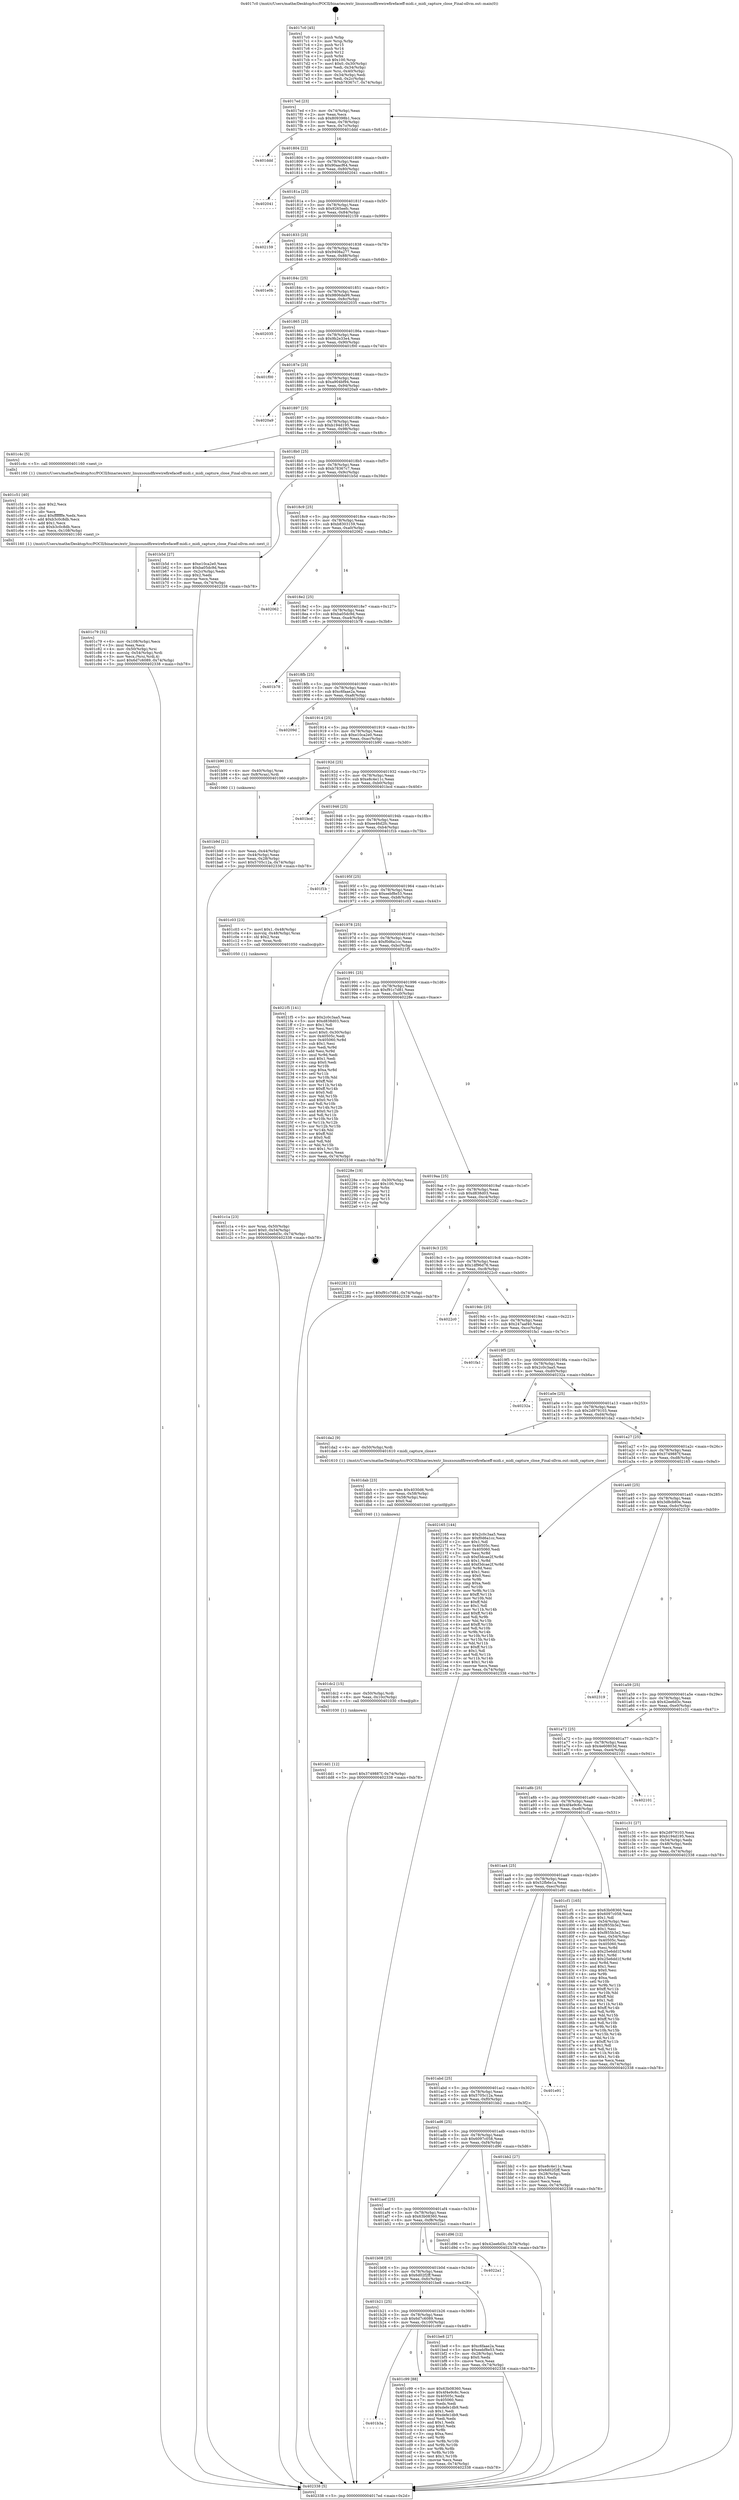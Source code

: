 digraph "0x4017c0" {
  label = "0x4017c0 (/mnt/c/Users/mathe/Desktop/tcc/POCII/binaries/extr_linuxsoundfirewirefirefaceff-midi.c_midi_capture_close_Final-ollvm.out::main(0))"
  labelloc = "t"
  node[shape=record]

  Entry [label="",width=0.3,height=0.3,shape=circle,fillcolor=black,style=filled]
  "0x4017ed" [label="{
     0x4017ed [23]\l
     | [instrs]\l
     &nbsp;&nbsp;0x4017ed \<+3\>: mov -0x74(%rbp),%eax\l
     &nbsp;&nbsp;0x4017f0 \<+2\>: mov %eax,%ecx\l
     &nbsp;&nbsp;0x4017f2 \<+6\>: sub $0x809398b1,%ecx\l
     &nbsp;&nbsp;0x4017f8 \<+3\>: mov %eax,-0x78(%rbp)\l
     &nbsp;&nbsp;0x4017fb \<+3\>: mov %ecx,-0x7c(%rbp)\l
     &nbsp;&nbsp;0x4017fe \<+6\>: je 0000000000401ddd \<main+0x61d\>\l
  }"]
  "0x401ddd" [label="{
     0x401ddd\l
  }", style=dashed]
  "0x401804" [label="{
     0x401804 [22]\l
     | [instrs]\l
     &nbsp;&nbsp;0x401804 \<+5\>: jmp 0000000000401809 \<main+0x49\>\l
     &nbsp;&nbsp;0x401809 \<+3\>: mov -0x78(%rbp),%eax\l
     &nbsp;&nbsp;0x40180c \<+5\>: sub $0x90aacf64,%eax\l
     &nbsp;&nbsp;0x401811 \<+3\>: mov %eax,-0x80(%rbp)\l
     &nbsp;&nbsp;0x401814 \<+6\>: je 0000000000402041 \<main+0x881\>\l
  }"]
  Exit [label="",width=0.3,height=0.3,shape=circle,fillcolor=black,style=filled,peripheries=2]
  "0x402041" [label="{
     0x402041\l
  }", style=dashed]
  "0x40181a" [label="{
     0x40181a [25]\l
     | [instrs]\l
     &nbsp;&nbsp;0x40181a \<+5\>: jmp 000000000040181f \<main+0x5f\>\l
     &nbsp;&nbsp;0x40181f \<+3\>: mov -0x78(%rbp),%eax\l
     &nbsp;&nbsp;0x401822 \<+5\>: sub $0x9265eefc,%eax\l
     &nbsp;&nbsp;0x401827 \<+6\>: mov %eax,-0x84(%rbp)\l
     &nbsp;&nbsp;0x40182d \<+6\>: je 0000000000402159 \<main+0x999\>\l
  }"]
  "0x401dd1" [label="{
     0x401dd1 [12]\l
     | [instrs]\l
     &nbsp;&nbsp;0x401dd1 \<+7\>: movl $0x3749887f,-0x74(%rbp)\l
     &nbsp;&nbsp;0x401dd8 \<+5\>: jmp 0000000000402338 \<main+0xb78\>\l
  }"]
  "0x402159" [label="{
     0x402159\l
  }", style=dashed]
  "0x401833" [label="{
     0x401833 [25]\l
     | [instrs]\l
     &nbsp;&nbsp;0x401833 \<+5\>: jmp 0000000000401838 \<main+0x78\>\l
     &nbsp;&nbsp;0x401838 \<+3\>: mov -0x78(%rbp),%eax\l
     &nbsp;&nbsp;0x40183b \<+5\>: sub $0x9408a277,%eax\l
     &nbsp;&nbsp;0x401840 \<+6\>: mov %eax,-0x88(%rbp)\l
     &nbsp;&nbsp;0x401846 \<+6\>: je 0000000000401e0b \<main+0x64b\>\l
  }"]
  "0x401dc2" [label="{
     0x401dc2 [15]\l
     | [instrs]\l
     &nbsp;&nbsp;0x401dc2 \<+4\>: mov -0x50(%rbp),%rdi\l
     &nbsp;&nbsp;0x401dc6 \<+6\>: mov %eax,-0x10c(%rbp)\l
     &nbsp;&nbsp;0x401dcc \<+5\>: call 0000000000401030 \<free@plt\>\l
     | [calls]\l
     &nbsp;&nbsp;0x401030 \{1\} (unknown)\l
  }"]
  "0x401e0b" [label="{
     0x401e0b\l
  }", style=dashed]
  "0x40184c" [label="{
     0x40184c [25]\l
     | [instrs]\l
     &nbsp;&nbsp;0x40184c \<+5\>: jmp 0000000000401851 \<main+0x91\>\l
     &nbsp;&nbsp;0x401851 \<+3\>: mov -0x78(%rbp),%eax\l
     &nbsp;&nbsp;0x401854 \<+5\>: sub $0x9806da99,%eax\l
     &nbsp;&nbsp;0x401859 \<+6\>: mov %eax,-0x8c(%rbp)\l
     &nbsp;&nbsp;0x40185f \<+6\>: je 0000000000402035 \<main+0x875\>\l
  }"]
  "0x401dab" [label="{
     0x401dab [23]\l
     | [instrs]\l
     &nbsp;&nbsp;0x401dab \<+10\>: movabs $0x4030d6,%rdi\l
     &nbsp;&nbsp;0x401db5 \<+3\>: mov %eax,-0x58(%rbp)\l
     &nbsp;&nbsp;0x401db8 \<+3\>: mov -0x58(%rbp),%esi\l
     &nbsp;&nbsp;0x401dbb \<+2\>: mov $0x0,%al\l
     &nbsp;&nbsp;0x401dbd \<+5\>: call 0000000000401040 \<printf@plt\>\l
     | [calls]\l
     &nbsp;&nbsp;0x401040 \{1\} (unknown)\l
  }"]
  "0x402035" [label="{
     0x402035\l
  }", style=dashed]
  "0x401865" [label="{
     0x401865 [25]\l
     | [instrs]\l
     &nbsp;&nbsp;0x401865 \<+5\>: jmp 000000000040186a \<main+0xaa\>\l
     &nbsp;&nbsp;0x40186a \<+3\>: mov -0x78(%rbp),%eax\l
     &nbsp;&nbsp;0x40186d \<+5\>: sub $0x9b2e33e4,%eax\l
     &nbsp;&nbsp;0x401872 \<+6\>: mov %eax,-0x90(%rbp)\l
     &nbsp;&nbsp;0x401878 \<+6\>: je 0000000000401f00 \<main+0x740\>\l
  }"]
  "0x401b3a" [label="{
     0x401b3a\l
  }", style=dashed]
  "0x401f00" [label="{
     0x401f00\l
  }", style=dashed]
  "0x40187e" [label="{
     0x40187e [25]\l
     | [instrs]\l
     &nbsp;&nbsp;0x40187e \<+5\>: jmp 0000000000401883 \<main+0xc3\>\l
     &nbsp;&nbsp;0x401883 \<+3\>: mov -0x78(%rbp),%eax\l
     &nbsp;&nbsp;0x401886 \<+5\>: sub $0xa904bf94,%eax\l
     &nbsp;&nbsp;0x40188b \<+6\>: mov %eax,-0x94(%rbp)\l
     &nbsp;&nbsp;0x401891 \<+6\>: je 00000000004020a9 \<main+0x8e9\>\l
  }"]
  "0x401c99" [label="{
     0x401c99 [88]\l
     | [instrs]\l
     &nbsp;&nbsp;0x401c99 \<+5\>: mov $0x63b08360,%eax\l
     &nbsp;&nbsp;0x401c9e \<+5\>: mov $0x4f4e9c6c,%ecx\l
     &nbsp;&nbsp;0x401ca3 \<+7\>: mov 0x40505c,%edx\l
     &nbsp;&nbsp;0x401caa \<+7\>: mov 0x405060,%esi\l
     &nbsp;&nbsp;0x401cb1 \<+2\>: mov %edx,%edi\l
     &nbsp;&nbsp;0x401cb3 \<+6\>: sub $0xdefe1db9,%edi\l
     &nbsp;&nbsp;0x401cb9 \<+3\>: sub $0x1,%edi\l
     &nbsp;&nbsp;0x401cbc \<+6\>: add $0xdefe1db9,%edi\l
     &nbsp;&nbsp;0x401cc2 \<+3\>: imul %edi,%edx\l
     &nbsp;&nbsp;0x401cc5 \<+3\>: and $0x1,%edx\l
     &nbsp;&nbsp;0x401cc8 \<+3\>: cmp $0x0,%edx\l
     &nbsp;&nbsp;0x401ccb \<+4\>: sete %r8b\l
     &nbsp;&nbsp;0x401ccf \<+3\>: cmp $0xa,%esi\l
     &nbsp;&nbsp;0x401cd2 \<+4\>: setl %r9b\l
     &nbsp;&nbsp;0x401cd6 \<+3\>: mov %r8b,%r10b\l
     &nbsp;&nbsp;0x401cd9 \<+3\>: and %r9b,%r10b\l
     &nbsp;&nbsp;0x401cdc \<+3\>: xor %r9b,%r8b\l
     &nbsp;&nbsp;0x401cdf \<+3\>: or %r8b,%r10b\l
     &nbsp;&nbsp;0x401ce2 \<+4\>: test $0x1,%r10b\l
     &nbsp;&nbsp;0x401ce6 \<+3\>: cmovne %ecx,%eax\l
     &nbsp;&nbsp;0x401ce9 \<+3\>: mov %eax,-0x74(%rbp)\l
     &nbsp;&nbsp;0x401cec \<+5\>: jmp 0000000000402338 \<main+0xb78\>\l
  }"]
  "0x4020a9" [label="{
     0x4020a9\l
  }", style=dashed]
  "0x401897" [label="{
     0x401897 [25]\l
     | [instrs]\l
     &nbsp;&nbsp;0x401897 \<+5\>: jmp 000000000040189c \<main+0xdc\>\l
     &nbsp;&nbsp;0x40189c \<+3\>: mov -0x78(%rbp),%eax\l
     &nbsp;&nbsp;0x40189f \<+5\>: sub $0xb194d195,%eax\l
     &nbsp;&nbsp;0x4018a4 \<+6\>: mov %eax,-0x98(%rbp)\l
     &nbsp;&nbsp;0x4018aa \<+6\>: je 0000000000401c4c \<main+0x48c\>\l
  }"]
  "0x401c79" [label="{
     0x401c79 [32]\l
     | [instrs]\l
     &nbsp;&nbsp;0x401c79 \<+6\>: mov -0x108(%rbp),%ecx\l
     &nbsp;&nbsp;0x401c7f \<+3\>: imul %eax,%ecx\l
     &nbsp;&nbsp;0x401c82 \<+4\>: mov -0x50(%rbp),%rsi\l
     &nbsp;&nbsp;0x401c86 \<+4\>: movslq -0x54(%rbp),%rdi\l
     &nbsp;&nbsp;0x401c8a \<+3\>: mov %ecx,(%rsi,%rdi,4)\l
     &nbsp;&nbsp;0x401c8d \<+7\>: movl $0x6d7c6089,-0x74(%rbp)\l
     &nbsp;&nbsp;0x401c94 \<+5\>: jmp 0000000000402338 \<main+0xb78\>\l
  }"]
  "0x401c4c" [label="{
     0x401c4c [5]\l
     | [instrs]\l
     &nbsp;&nbsp;0x401c4c \<+5\>: call 0000000000401160 \<next_i\>\l
     | [calls]\l
     &nbsp;&nbsp;0x401160 \{1\} (/mnt/c/Users/mathe/Desktop/tcc/POCII/binaries/extr_linuxsoundfirewirefirefaceff-midi.c_midi_capture_close_Final-ollvm.out::next_i)\l
  }"]
  "0x4018b0" [label="{
     0x4018b0 [25]\l
     | [instrs]\l
     &nbsp;&nbsp;0x4018b0 \<+5\>: jmp 00000000004018b5 \<main+0xf5\>\l
     &nbsp;&nbsp;0x4018b5 \<+3\>: mov -0x78(%rbp),%eax\l
     &nbsp;&nbsp;0x4018b8 \<+5\>: sub $0xb78367c7,%eax\l
     &nbsp;&nbsp;0x4018bd \<+6\>: mov %eax,-0x9c(%rbp)\l
     &nbsp;&nbsp;0x4018c3 \<+6\>: je 0000000000401b5d \<main+0x39d\>\l
  }"]
  "0x401c51" [label="{
     0x401c51 [40]\l
     | [instrs]\l
     &nbsp;&nbsp;0x401c51 \<+5\>: mov $0x2,%ecx\l
     &nbsp;&nbsp;0x401c56 \<+1\>: cltd\l
     &nbsp;&nbsp;0x401c57 \<+2\>: idiv %ecx\l
     &nbsp;&nbsp;0x401c59 \<+6\>: imul $0xfffffffe,%edx,%ecx\l
     &nbsp;&nbsp;0x401c5f \<+6\>: add $0xb3c0c8db,%ecx\l
     &nbsp;&nbsp;0x401c65 \<+3\>: add $0x1,%ecx\l
     &nbsp;&nbsp;0x401c68 \<+6\>: sub $0xb3c0c8db,%ecx\l
     &nbsp;&nbsp;0x401c6e \<+6\>: mov %ecx,-0x108(%rbp)\l
     &nbsp;&nbsp;0x401c74 \<+5\>: call 0000000000401160 \<next_i\>\l
     | [calls]\l
     &nbsp;&nbsp;0x401160 \{1\} (/mnt/c/Users/mathe/Desktop/tcc/POCII/binaries/extr_linuxsoundfirewirefirefaceff-midi.c_midi_capture_close_Final-ollvm.out::next_i)\l
  }"]
  "0x401b5d" [label="{
     0x401b5d [27]\l
     | [instrs]\l
     &nbsp;&nbsp;0x401b5d \<+5\>: mov $0xe10ca2e0,%eax\l
     &nbsp;&nbsp;0x401b62 \<+5\>: mov $0xba05dc9d,%ecx\l
     &nbsp;&nbsp;0x401b67 \<+3\>: mov -0x2c(%rbp),%edx\l
     &nbsp;&nbsp;0x401b6a \<+3\>: cmp $0x2,%edx\l
     &nbsp;&nbsp;0x401b6d \<+3\>: cmovne %ecx,%eax\l
     &nbsp;&nbsp;0x401b70 \<+3\>: mov %eax,-0x74(%rbp)\l
     &nbsp;&nbsp;0x401b73 \<+5\>: jmp 0000000000402338 \<main+0xb78\>\l
  }"]
  "0x4018c9" [label="{
     0x4018c9 [25]\l
     | [instrs]\l
     &nbsp;&nbsp;0x4018c9 \<+5\>: jmp 00000000004018ce \<main+0x10e\>\l
     &nbsp;&nbsp;0x4018ce \<+3\>: mov -0x78(%rbp),%eax\l
     &nbsp;&nbsp;0x4018d1 \<+5\>: sub $0xb8303159,%eax\l
     &nbsp;&nbsp;0x4018d6 \<+6\>: mov %eax,-0xa0(%rbp)\l
     &nbsp;&nbsp;0x4018dc \<+6\>: je 0000000000402062 \<main+0x8a2\>\l
  }"]
  "0x402338" [label="{
     0x402338 [5]\l
     | [instrs]\l
     &nbsp;&nbsp;0x402338 \<+5\>: jmp 00000000004017ed \<main+0x2d\>\l
  }"]
  "0x4017c0" [label="{
     0x4017c0 [45]\l
     | [instrs]\l
     &nbsp;&nbsp;0x4017c0 \<+1\>: push %rbp\l
     &nbsp;&nbsp;0x4017c1 \<+3\>: mov %rsp,%rbp\l
     &nbsp;&nbsp;0x4017c4 \<+2\>: push %r15\l
     &nbsp;&nbsp;0x4017c6 \<+2\>: push %r14\l
     &nbsp;&nbsp;0x4017c8 \<+2\>: push %r12\l
     &nbsp;&nbsp;0x4017ca \<+1\>: push %rbx\l
     &nbsp;&nbsp;0x4017cb \<+7\>: sub $0x100,%rsp\l
     &nbsp;&nbsp;0x4017d2 \<+7\>: movl $0x0,-0x30(%rbp)\l
     &nbsp;&nbsp;0x4017d9 \<+3\>: mov %edi,-0x34(%rbp)\l
     &nbsp;&nbsp;0x4017dc \<+4\>: mov %rsi,-0x40(%rbp)\l
     &nbsp;&nbsp;0x4017e0 \<+3\>: mov -0x34(%rbp),%edi\l
     &nbsp;&nbsp;0x4017e3 \<+3\>: mov %edi,-0x2c(%rbp)\l
     &nbsp;&nbsp;0x4017e6 \<+7\>: movl $0xb78367c7,-0x74(%rbp)\l
  }"]
  "0x401c1a" [label="{
     0x401c1a [23]\l
     | [instrs]\l
     &nbsp;&nbsp;0x401c1a \<+4\>: mov %rax,-0x50(%rbp)\l
     &nbsp;&nbsp;0x401c1e \<+7\>: movl $0x0,-0x54(%rbp)\l
     &nbsp;&nbsp;0x401c25 \<+7\>: movl $0x42ee6d3c,-0x74(%rbp)\l
     &nbsp;&nbsp;0x401c2c \<+5\>: jmp 0000000000402338 \<main+0xb78\>\l
  }"]
  "0x402062" [label="{
     0x402062\l
  }", style=dashed]
  "0x4018e2" [label="{
     0x4018e2 [25]\l
     | [instrs]\l
     &nbsp;&nbsp;0x4018e2 \<+5\>: jmp 00000000004018e7 \<main+0x127\>\l
     &nbsp;&nbsp;0x4018e7 \<+3\>: mov -0x78(%rbp),%eax\l
     &nbsp;&nbsp;0x4018ea \<+5\>: sub $0xba05dc9d,%eax\l
     &nbsp;&nbsp;0x4018ef \<+6\>: mov %eax,-0xa4(%rbp)\l
     &nbsp;&nbsp;0x4018f5 \<+6\>: je 0000000000401b78 \<main+0x3b8\>\l
  }"]
  "0x401b21" [label="{
     0x401b21 [25]\l
     | [instrs]\l
     &nbsp;&nbsp;0x401b21 \<+5\>: jmp 0000000000401b26 \<main+0x366\>\l
     &nbsp;&nbsp;0x401b26 \<+3\>: mov -0x78(%rbp),%eax\l
     &nbsp;&nbsp;0x401b29 \<+5\>: sub $0x6d7c6089,%eax\l
     &nbsp;&nbsp;0x401b2e \<+6\>: mov %eax,-0x100(%rbp)\l
     &nbsp;&nbsp;0x401b34 \<+6\>: je 0000000000401c99 \<main+0x4d9\>\l
  }"]
  "0x401b78" [label="{
     0x401b78\l
  }", style=dashed]
  "0x4018fb" [label="{
     0x4018fb [25]\l
     | [instrs]\l
     &nbsp;&nbsp;0x4018fb \<+5\>: jmp 0000000000401900 \<main+0x140\>\l
     &nbsp;&nbsp;0x401900 \<+3\>: mov -0x78(%rbp),%eax\l
     &nbsp;&nbsp;0x401903 \<+5\>: sub $0xc6faae2a,%eax\l
     &nbsp;&nbsp;0x401908 \<+6\>: mov %eax,-0xa8(%rbp)\l
     &nbsp;&nbsp;0x40190e \<+6\>: je 000000000040209d \<main+0x8dd\>\l
  }"]
  "0x401be8" [label="{
     0x401be8 [27]\l
     | [instrs]\l
     &nbsp;&nbsp;0x401be8 \<+5\>: mov $0xc6faae2a,%eax\l
     &nbsp;&nbsp;0x401bed \<+5\>: mov $0xeebf8e53,%ecx\l
     &nbsp;&nbsp;0x401bf2 \<+3\>: mov -0x28(%rbp),%edx\l
     &nbsp;&nbsp;0x401bf5 \<+3\>: cmp $0x0,%edx\l
     &nbsp;&nbsp;0x401bf8 \<+3\>: cmove %ecx,%eax\l
     &nbsp;&nbsp;0x401bfb \<+3\>: mov %eax,-0x74(%rbp)\l
     &nbsp;&nbsp;0x401bfe \<+5\>: jmp 0000000000402338 \<main+0xb78\>\l
  }"]
  "0x40209d" [label="{
     0x40209d\l
  }", style=dashed]
  "0x401914" [label="{
     0x401914 [25]\l
     | [instrs]\l
     &nbsp;&nbsp;0x401914 \<+5\>: jmp 0000000000401919 \<main+0x159\>\l
     &nbsp;&nbsp;0x401919 \<+3\>: mov -0x78(%rbp),%eax\l
     &nbsp;&nbsp;0x40191c \<+5\>: sub $0xe10ca2e0,%eax\l
     &nbsp;&nbsp;0x401921 \<+6\>: mov %eax,-0xac(%rbp)\l
     &nbsp;&nbsp;0x401927 \<+6\>: je 0000000000401b90 \<main+0x3d0\>\l
  }"]
  "0x401b08" [label="{
     0x401b08 [25]\l
     | [instrs]\l
     &nbsp;&nbsp;0x401b08 \<+5\>: jmp 0000000000401b0d \<main+0x34d\>\l
     &nbsp;&nbsp;0x401b0d \<+3\>: mov -0x78(%rbp),%eax\l
     &nbsp;&nbsp;0x401b10 \<+5\>: sub $0x6d02f2ff,%eax\l
     &nbsp;&nbsp;0x401b15 \<+6\>: mov %eax,-0xfc(%rbp)\l
     &nbsp;&nbsp;0x401b1b \<+6\>: je 0000000000401be8 \<main+0x428\>\l
  }"]
  "0x401b90" [label="{
     0x401b90 [13]\l
     | [instrs]\l
     &nbsp;&nbsp;0x401b90 \<+4\>: mov -0x40(%rbp),%rax\l
     &nbsp;&nbsp;0x401b94 \<+4\>: mov 0x8(%rax),%rdi\l
     &nbsp;&nbsp;0x401b98 \<+5\>: call 0000000000401060 \<atoi@plt\>\l
     | [calls]\l
     &nbsp;&nbsp;0x401060 \{1\} (unknown)\l
  }"]
  "0x40192d" [label="{
     0x40192d [25]\l
     | [instrs]\l
     &nbsp;&nbsp;0x40192d \<+5\>: jmp 0000000000401932 \<main+0x172\>\l
     &nbsp;&nbsp;0x401932 \<+3\>: mov -0x78(%rbp),%eax\l
     &nbsp;&nbsp;0x401935 \<+5\>: sub $0xe8c4e11c,%eax\l
     &nbsp;&nbsp;0x40193a \<+6\>: mov %eax,-0xb0(%rbp)\l
     &nbsp;&nbsp;0x401940 \<+6\>: je 0000000000401bcd \<main+0x40d\>\l
  }"]
  "0x401b9d" [label="{
     0x401b9d [21]\l
     | [instrs]\l
     &nbsp;&nbsp;0x401b9d \<+3\>: mov %eax,-0x44(%rbp)\l
     &nbsp;&nbsp;0x401ba0 \<+3\>: mov -0x44(%rbp),%eax\l
     &nbsp;&nbsp;0x401ba3 \<+3\>: mov %eax,-0x28(%rbp)\l
     &nbsp;&nbsp;0x401ba6 \<+7\>: movl $0x5705c12a,-0x74(%rbp)\l
     &nbsp;&nbsp;0x401bad \<+5\>: jmp 0000000000402338 \<main+0xb78\>\l
  }"]
  "0x4022a1" [label="{
     0x4022a1\l
  }", style=dashed]
  "0x401bcd" [label="{
     0x401bcd\l
  }", style=dashed]
  "0x401946" [label="{
     0x401946 [25]\l
     | [instrs]\l
     &nbsp;&nbsp;0x401946 \<+5\>: jmp 000000000040194b \<main+0x18b\>\l
     &nbsp;&nbsp;0x40194b \<+3\>: mov -0x78(%rbp),%eax\l
     &nbsp;&nbsp;0x40194e \<+5\>: sub $0xee46d2fc,%eax\l
     &nbsp;&nbsp;0x401953 \<+6\>: mov %eax,-0xb4(%rbp)\l
     &nbsp;&nbsp;0x401959 \<+6\>: je 0000000000401f1b \<main+0x75b\>\l
  }"]
  "0x401aef" [label="{
     0x401aef [25]\l
     | [instrs]\l
     &nbsp;&nbsp;0x401aef \<+5\>: jmp 0000000000401af4 \<main+0x334\>\l
     &nbsp;&nbsp;0x401af4 \<+3\>: mov -0x78(%rbp),%eax\l
     &nbsp;&nbsp;0x401af7 \<+5\>: sub $0x63b08360,%eax\l
     &nbsp;&nbsp;0x401afc \<+6\>: mov %eax,-0xf8(%rbp)\l
     &nbsp;&nbsp;0x401b02 \<+6\>: je 00000000004022a1 \<main+0xae1\>\l
  }"]
  "0x401f1b" [label="{
     0x401f1b\l
  }", style=dashed]
  "0x40195f" [label="{
     0x40195f [25]\l
     | [instrs]\l
     &nbsp;&nbsp;0x40195f \<+5\>: jmp 0000000000401964 \<main+0x1a4\>\l
     &nbsp;&nbsp;0x401964 \<+3\>: mov -0x78(%rbp),%eax\l
     &nbsp;&nbsp;0x401967 \<+5\>: sub $0xeebf8e53,%eax\l
     &nbsp;&nbsp;0x40196c \<+6\>: mov %eax,-0xb8(%rbp)\l
     &nbsp;&nbsp;0x401972 \<+6\>: je 0000000000401c03 \<main+0x443\>\l
  }"]
  "0x401d96" [label="{
     0x401d96 [12]\l
     | [instrs]\l
     &nbsp;&nbsp;0x401d96 \<+7\>: movl $0x42ee6d3c,-0x74(%rbp)\l
     &nbsp;&nbsp;0x401d9d \<+5\>: jmp 0000000000402338 \<main+0xb78\>\l
  }"]
  "0x401c03" [label="{
     0x401c03 [23]\l
     | [instrs]\l
     &nbsp;&nbsp;0x401c03 \<+7\>: movl $0x1,-0x48(%rbp)\l
     &nbsp;&nbsp;0x401c0a \<+4\>: movslq -0x48(%rbp),%rax\l
     &nbsp;&nbsp;0x401c0e \<+4\>: shl $0x2,%rax\l
     &nbsp;&nbsp;0x401c12 \<+3\>: mov %rax,%rdi\l
     &nbsp;&nbsp;0x401c15 \<+5\>: call 0000000000401050 \<malloc@plt\>\l
     | [calls]\l
     &nbsp;&nbsp;0x401050 \{1\} (unknown)\l
  }"]
  "0x401978" [label="{
     0x401978 [25]\l
     | [instrs]\l
     &nbsp;&nbsp;0x401978 \<+5\>: jmp 000000000040197d \<main+0x1bd\>\l
     &nbsp;&nbsp;0x40197d \<+3\>: mov -0x78(%rbp),%eax\l
     &nbsp;&nbsp;0x401980 \<+5\>: sub $0xf0d6a1cc,%eax\l
     &nbsp;&nbsp;0x401985 \<+6\>: mov %eax,-0xbc(%rbp)\l
     &nbsp;&nbsp;0x40198b \<+6\>: je 00000000004021f5 \<main+0xa35\>\l
  }"]
  "0x401ad6" [label="{
     0x401ad6 [25]\l
     | [instrs]\l
     &nbsp;&nbsp;0x401ad6 \<+5\>: jmp 0000000000401adb \<main+0x31b\>\l
     &nbsp;&nbsp;0x401adb \<+3\>: mov -0x78(%rbp),%eax\l
     &nbsp;&nbsp;0x401ade \<+5\>: sub $0x6097c058,%eax\l
     &nbsp;&nbsp;0x401ae3 \<+6\>: mov %eax,-0xf4(%rbp)\l
     &nbsp;&nbsp;0x401ae9 \<+6\>: je 0000000000401d96 \<main+0x5d6\>\l
  }"]
  "0x4021f5" [label="{
     0x4021f5 [141]\l
     | [instrs]\l
     &nbsp;&nbsp;0x4021f5 \<+5\>: mov $0x2c0c3aa5,%eax\l
     &nbsp;&nbsp;0x4021fa \<+5\>: mov $0xd838d03,%ecx\l
     &nbsp;&nbsp;0x4021ff \<+2\>: mov $0x1,%dl\l
     &nbsp;&nbsp;0x402201 \<+2\>: xor %esi,%esi\l
     &nbsp;&nbsp;0x402203 \<+7\>: movl $0x0,-0x30(%rbp)\l
     &nbsp;&nbsp;0x40220a \<+7\>: mov 0x40505c,%edi\l
     &nbsp;&nbsp;0x402211 \<+8\>: mov 0x405060,%r8d\l
     &nbsp;&nbsp;0x402219 \<+3\>: sub $0x1,%esi\l
     &nbsp;&nbsp;0x40221c \<+3\>: mov %edi,%r9d\l
     &nbsp;&nbsp;0x40221f \<+3\>: add %esi,%r9d\l
     &nbsp;&nbsp;0x402222 \<+4\>: imul %r9d,%edi\l
     &nbsp;&nbsp;0x402226 \<+3\>: and $0x1,%edi\l
     &nbsp;&nbsp;0x402229 \<+3\>: cmp $0x0,%edi\l
     &nbsp;&nbsp;0x40222c \<+4\>: sete %r10b\l
     &nbsp;&nbsp;0x402230 \<+4\>: cmp $0xa,%r8d\l
     &nbsp;&nbsp;0x402234 \<+4\>: setl %r11b\l
     &nbsp;&nbsp;0x402238 \<+3\>: mov %r10b,%bl\l
     &nbsp;&nbsp;0x40223b \<+3\>: xor $0xff,%bl\l
     &nbsp;&nbsp;0x40223e \<+3\>: mov %r11b,%r14b\l
     &nbsp;&nbsp;0x402241 \<+4\>: xor $0xff,%r14b\l
     &nbsp;&nbsp;0x402245 \<+3\>: xor $0x0,%dl\l
     &nbsp;&nbsp;0x402248 \<+3\>: mov %bl,%r15b\l
     &nbsp;&nbsp;0x40224b \<+4\>: and $0x0,%r15b\l
     &nbsp;&nbsp;0x40224f \<+3\>: and %dl,%r10b\l
     &nbsp;&nbsp;0x402252 \<+3\>: mov %r14b,%r12b\l
     &nbsp;&nbsp;0x402255 \<+4\>: and $0x0,%r12b\l
     &nbsp;&nbsp;0x402259 \<+3\>: and %dl,%r11b\l
     &nbsp;&nbsp;0x40225c \<+3\>: or %r10b,%r15b\l
     &nbsp;&nbsp;0x40225f \<+3\>: or %r11b,%r12b\l
     &nbsp;&nbsp;0x402262 \<+3\>: xor %r12b,%r15b\l
     &nbsp;&nbsp;0x402265 \<+3\>: or %r14b,%bl\l
     &nbsp;&nbsp;0x402268 \<+3\>: xor $0xff,%bl\l
     &nbsp;&nbsp;0x40226b \<+3\>: or $0x0,%dl\l
     &nbsp;&nbsp;0x40226e \<+2\>: and %dl,%bl\l
     &nbsp;&nbsp;0x402270 \<+3\>: or %bl,%r15b\l
     &nbsp;&nbsp;0x402273 \<+4\>: test $0x1,%r15b\l
     &nbsp;&nbsp;0x402277 \<+3\>: cmovne %ecx,%eax\l
     &nbsp;&nbsp;0x40227a \<+3\>: mov %eax,-0x74(%rbp)\l
     &nbsp;&nbsp;0x40227d \<+5\>: jmp 0000000000402338 \<main+0xb78\>\l
  }"]
  "0x401991" [label="{
     0x401991 [25]\l
     | [instrs]\l
     &nbsp;&nbsp;0x401991 \<+5\>: jmp 0000000000401996 \<main+0x1d6\>\l
     &nbsp;&nbsp;0x401996 \<+3\>: mov -0x78(%rbp),%eax\l
     &nbsp;&nbsp;0x401999 \<+5\>: sub $0xf91c7d81,%eax\l
     &nbsp;&nbsp;0x40199e \<+6\>: mov %eax,-0xc0(%rbp)\l
     &nbsp;&nbsp;0x4019a4 \<+6\>: je 000000000040228e \<main+0xace\>\l
  }"]
  "0x401bb2" [label="{
     0x401bb2 [27]\l
     | [instrs]\l
     &nbsp;&nbsp;0x401bb2 \<+5\>: mov $0xe8c4e11c,%eax\l
     &nbsp;&nbsp;0x401bb7 \<+5\>: mov $0x6d02f2ff,%ecx\l
     &nbsp;&nbsp;0x401bbc \<+3\>: mov -0x28(%rbp),%edx\l
     &nbsp;&nbsp;0x401bbf \<+3\>: cmp $0x1,%edx\l
     &nbsp;&nbsp;0x401bc2 \<+3\>: cmovl %ecx,%eax\l
     &nbsp;&nbsp;0x401bc5 \<+3\>: mov %eax,-0x74(%rbp)\l
     &nbsp;&nbsp;0x401bc8 \<+5\>: jmp 0000000000402338 \<main+0xb78\>\l
  }"]
  "0x40228e" [label="{
     0x40228e [19]\l
     | [instrs]\l
     &nbsp;&nbsp;0x40228e \<+3\>: mov -0x30(%rbp),%eax\l
     &nbsp;&nbsp;0x402291 \<+7\>: add $0x100,%rsp\l
     &nbsp;&nbsp;0x402298 \<+1\>: pop %rbx\l
     &nbsp;&nbsp;0x402299 \<+2\>: pop %r12\l
     &nbsp;&nbsp;0x40229b \<+2\>: pop %r14\l
     &nbsp;&nbsp;0x40229d \<+2\>: pop %r15\l
     &nbsp;&nbsp;0x40229f \<+1\>: pop %rbp\l
     &nbsp;&nbsp;0x4022a0 \<+1\>: ret\l
  }"]
  "0x4019aa" [label="{
     0x4019aa [25]\l
     | [instrs]\l
     &nbsp;&nbsp;0x4019aa \<+5\>: jmp 00000000004019af \<main+0x1ef\>\l
     &nbsp;&nbsp;0x4019af \<+3\>: mov -0x78(%rbp),%eax\l
     &nbsp;&nbsp;0x4019b2 \<+5\>: sub $0xd838d03,%eax\l
     &nbsp;&nbsp;0x4019b7 \<+6\>: mov %eax,-0xc4(%rbp)\l
     &nbsp;&nbsp;0x4019bd \<+6\>: je 0000000000402282 \<main+0xac2\>\l
  }"]
  "0x401abd" [label="{
     0x401abd [25]\l
     | [instrs]\l
     &nbsp;&nbsp;0x401abd \<+5\>: jmp 0000000000401ac2 \<main+0x302\>\l
     &nbsp;&nbsp;0x401ac2 \<+3\>: mov -0x78(%rbp),%eax\l
     &nbsp;&nbsp;0x401ac5 \<+5\>: sub $0x5705c12a,%eax\l
     &nbsp;&nbsp;0x401aca \<+6\>: mov %eax,-0xf0(%rbp)\l
     &nbsp;&nbsp;0x401ad0 \<+6\>: je 0000000000401bb2 \<main+0x3f2\>\l
  }"]
  "0x402282" [label="{
     0x402282 [12]\l
     | [instrs]\l
     &nbsp;&nbsp;0x402282 \<+7\>: movl $0xf91c7d81,-0x74(%rbp)\l
     &nbsp;&nbsp;0x402289 \<+5\>: jmp 0000000000402338 \<main+0xb78\>\l
  }"]
  "0x4019c3" [label="{
     0x4019c3 [25]\l
     | [instrs]\l
     &nbsp;&nbsp;0x4019c3 \<+5\>: jmp 00000000004019c8 \<main+0x208\>\l
     &nbsp;&nbsp;0x4019c8 \<+3\>: mov -0x78(%rbp),%eax\l
     &nbsp;&nbsp;0x4019cb \<+5\>: sub $0x1df96d76,%eax\l
     &nbsp;&nbsp;0x4019d0 \<+6\>: mov %eax,-0xc8(%rbp)\l
     &nbsp;&nbsp;0x4019d6 \<+6\>: je 00000000004022c0 \<main+0xb00\>\l
  }"]
  "0x401e91" [label="{
     0x401e91\l
  }", style=dashed]
  "0x4022c0" [label="{
     0x4022c0\l
  }", style=dashed]
  "0x4019dc" [label="{
     0x4019dc [25]\l
     | [instrs]\l
     &nbsp;&nbsp;0x4019dc \<+5\>: jmp 00000000004019e1 \<main+0x221\>\l
     &nbsp;&nbsp;0x4019e1 \<+3\>: mov -0x78(%rbp),%eax\l
     &nbsp;&nbsp;0x4019e4 \<+5\>: sub $0x247aaf40,%eax\l
     &nbsp;&nbsp;0x4019e9 \<+6\>: mov %eax,-0xcc(%rbp)\l
     &nbsp;&nbsp;0x4019ef \<+6\>: je 0000000000401fa1 \<main+0x7e1\>\l
  }"]
  "0x401aa4" [label="{
     0x401aa4 [25]\l
     | [instrs]\l
     &nbsp;&nbsp;0x401aa4 \<+5\>: jmp 0000000000401aa9 \<main+0x2e9\>\l
     &nbsp;&nbsp;0x401aa9 \<+3\>: mov -0x78(%rbp),%eax\l
     &nbsp;&nbsp;0x401aac \<+5\>: sub $0x52fb6e1a,%eax\l
     &nbsp;&nbsp;0x401ab1 \<+6\>: mov %eax,-0xec(%rbp)\l
     &nbsp;&nbsp;0x401ab7 \<+6\>: je 0000000000401e91 \<main+0x6d1\>\l
  }"]
  "0x401fa1" [label="{
     0x401fa1\l
  }", style=dashed]
  "0x4019f5" [label="{
     0x4019f5 [25]\l
     | [instrs]\l
     &nbsp;&nbsp;0x4019f5 \<+5\>: jmp 00000000004019fa \<main+0x23a\>\l
     &nbsp;&nbsp;0x4019fa \<+3\>: mov -0x78(%rbp),%eax\l
     &nbsp;&nbsp;0x4019fd \<+5\>: sub $0x2c0c3aa5,%eax\l
     &nbsp;&nbsp;0x401a02 \<+6\>: mov %eax,-0xd0(%rbp)\l
     &nbsp;&nbsp;0x401a08 \<+6\>: je 000000000040232a \<main+0xb6a\>\l
  }"]
  "0x401cf1" [label="{
     0x401cf1 [165]\l
     | [instrs]\l
     &nbsp;&nbsp;0x401cf1 \<+5\>: mov $0x63b08360,%eax\l
     &nbsp;&nbsp;0x401cf6 \<+5\>: mov $0x6097c058,%ecx\l
     &nbsp;&nbsp;0x401cfb \<+2\>: mov $0x1,%dl\l
     &nbsp;&nbsp;0x401cfd \<+3\>: mov -0x54(%rbp),%esi\l
     &nbsp;&nbsp;0x401d00 \<+6\>: add $0xf855b3e2,%esi\l
     &nbsp;&nbsp;0x401d06 \<+3\>: add $0x1,%esi\l
     &nbsp;&nbsp;0x401d09 \<+6\>: sub $0xf855b3e2,%esi\l
     &nbsp;&nbsp;0x401d0f \<+3\>: mov %esi,-0x54(%rbp)\l
     &nbsp;&nbsp;0x401d12 \<+7\>: mov 0x40505c,%esi\l
     &nbsp;&nbsp;0x401d19 \<+7\>: mov 0x405060,%edi\l
     &nbsp;&nbsp;0x401d20 \<+3\>: mov %esi,%r8d\l
     &nbsp;&nbsp;0x401d23 \<+7\>: sub $0x25e6dd1f,%r8d\l
     &nbsp;&nbsp;0x401d2a \<+4\>: sub $0x1,%r8d\l
     &nbsp;&nbsp;0x401d2e \<+7\>: add $0x25e6dd1f,%r8d\l
     &nbsp;&nbsp;0x401d35 \<+4\>: imul %r8d,%esi\l
     &nbsp;&nbsp;0x401d39 \<+3\>: and $0x1,%esi\l
     &nbsp;&nbsp;0x401d3c \<+3\>: cmp $0x0,%esi\l
     &nbsp;&nbsp;0x401d3f \<+4\>: sete %r9b\l
     &nbsp;&nbsp;0x401d43 \<+3\>: cmp $0xa,%edi\l
     &nbsp;&nbsp;0x401d46 \<+4\>: setl %r10b\l
     &nbsp;&nbsp;0x401d4a \<+3\>: mov %r9b,%r11b\l
     &nbsp;&nbsp;0x401d4d \<+4\>: xor $0xff,%r11b\l
     &nbsp;&nbsp;0x401d51 \<+3\>: mov %r10b,%bl\l
     &nbsp;&nbsp;0x401d54 \<+3\>: xor $0xff,%bl\l
     &nbsp;&nbsp;0x401d57 \<+3\>: xor $0x1,%dl\l
     &nbsp;&nbsp;0x401d5a \<+3\>: mov %r11b,%r14b\l
     &nbsp;&nbsp;0x401d5d \<+4\>: and $0xff,%r14b\l
     &nbsp;&nbsp;0x401d61 \<+3\>: and %dl,%r9b\l
     &nbsp;&nbsp;0x401d64 \<+3\>: mov %bl,%r15b\l
     &nbsp;&nbsp;0x401d67 \<+4\>: and $0xff,%r15b\l
     &nbsp;&nbsp;0x401d6b \<+3\>: and %dl,%r10b\l
     &nbsp;&nbsp;0x401d6e \<+3\>: or %r9b,%r14b\l
     &nbsp;&nbsp;0x401d71 \<+3\>: or %r10b,%r15b\l
     &nbsp;&nbsp;0x401d74 \<+3\>: xor %r15b,%r14b\l
     &nbsp;&nbsp;0x401d77 \<+3\>: or %bl,%r11b\l
     &nbsp;&nbsp;0x401d7a \<+4\>: xor $0xff,%r11b\l
     &nbsp;&nbsp;0x401d7e \<+3\>: or $0x1,%dl\l
     &nbsp;&nbsp;0x401d81 \<+3\>: and %dl,%r11b\l
     &nbsp;&nbsp;0x401d84 \<+3\>: or %r11b,%r14b\l
     &nbsp;&nbsp;0x401d87 \<+4\>: test $0x1,%r14b\l
     &nbsp;&nbsp;0x401d8b \<+3\>: cmovne %ecx,%eax\l
     &nbsp;&nbsp;0x401d8e \<+3\>: mov %eax,-0x74(%rbp)\l
     &nbsp;&nbsp;0x401d91 \<+5\>: jmp 0000000000402338 \<main+0xb78\>\l
  }"]
  "0x40232a" [label="{
     0x40232a\l
  }", style=dashed]
  "0x401a0e" [label="{
     0x401a0e [25]\l
     | [instrs]\l
     &nbsp;&nbsp;0x401a0e \<+5\>: jmp 0000000000401a13 \<main+0x253\>\l
     &nbsp;&nbsp;0x401a13 \<+3\>: mov -0x78(%rbp),%eax\l
     &nbsp;&nbsp;0x401a16 \<+5\>: sub $0x2d979103,%eax\l
     &nbsp;&nbsp;0x401a1b \<+6\>: mov %eax,-0xd4(%rbp)\l
     &nbsp;&nbsp;0x401a21 \<+6\>: je 0000000000401da2 \<main+0x5e2\>\l
  }"]
  "0x401a8b" [label="{
     0x401a8b [25]\l
     | [instrs]\l
     &nbsp;&nbsp;0x401a8b \<+5\>: jmp 0000000000401a90 \<main+0x2d0\>\l
     &nbsp;&nbsp;0x401a90 \<+3\>: mov -0x78(%rbp),%eax\l
     &nbsp;&nbsp;0x401a93 \<+5\>: sub $0x4f4e9c6c,%eax\l
     &nbsp;&nbsp;0x401a98 \<+6\>: mov %eax,-0xe8(%rbp)\l
     &nbsp;&nbsp;0x401a9e \<+6\>: je 0000000000401cf1 \<main+0x531\>\l
  }"]
  "0x401da2" [label="{
     0x401da2 [9]\l
     | [instrs]\l
     &nbsp;&nbsp;0x401da2 \<+4\>: mov -0x50(%rbp),%rdi\l
     &nbsp;&nbsp;0x401da6 \<+5\>: call 0000000000401610 \<midi_capture_close\>\l
     | [calls]\l
     &nbsp;&nbsp;0x401610 \{1\} (/mnt/c/Users/mathe/Desktop/tcc/POCII/binaries/extr_linuxsoundfirewirefirefaceff-midi.c_midi_capture_close_Final-ollvm.out::midi_capture_close)\l
  }"]
  "0x401a27" [label="{
     0x401a27 [25]\l
     | [instrs]\l
     &nbsp;&nbsp;0x401a27 \<+5\>: jmp 0000000000401a2c \<main+0x26c\>\l
     &nbsp;&nbsp;0x401a2c \<+3\>: mov -0x78(%rbp),%eax\l
     &nbsp;&nbsp;0x401a2f \<+5\>: sub $0x3749887f,%eax\l
     &nbsp;&nbsp;0x401a34 \<+6\>: mov %eax,-0xd8(%rbp)\l
     &nbsp;&nbsp;0x401a3a \<+6\>: je 0000000000402165 \<main+0x9a5\>\l
  }"]
  "0x402101" [label="{
     0x402101\l
  }", style=dashed]
  "0x402165" [label="{
     0x402165 [144]\l
     | [instrs]\l
     &nbsp;&nbsp;0x402165 \<+5\>: mov $0x2c0c3aa5,%eax\l
     &nbsp;&nbsp;0x40216a \<+5\>: mov $0xf0d6a1cc,%ecx\l
     &nbsp;&nbsp;0x40216f \<+2\>: mov $0x1,%dl\l
     &nbsp;&nbsp;0x402171 \<+7\>: mov 0x40505c,%esi\l
     &nbsp;&nbsp;0x402178 \<+7\>: mov 0x405060,%edi\l
     &nbsp;&nbsp;0x40217f \<+3\>: mov %esi,%r8d\l
     &nbsp;&nbsp;0x402182 \<+7\>: sub $0xf3dcae2f,%r8d\l
     &nbsp;&nbsp;0x402189 \<+4\>: sub $0x1,%r8d\l
     &nbsp;&nbsp;0x40218d \<+7\>: add $0xf3dcae2f,%r8d\l
     &nbsp;&nbsp;0x402194 \<+4\>: imul %r8d,%esi\l
     &nbsp;&nbsp;0x402198 \<+3\>: and $0x1,%esi\l
     &nbsp;&nbsp;0x40219b \<+3\>: cmp $0x0,%esi\l
     &nbsp;&nbsp;0x40219e \<+4\>: sete %r9b\l
     &nbsp;&nbsp;0x4021a2 \<+3\>: cmp $0xa,%edi\l
     &nbsp;&nbsp;0x4021a5 \<+4\>: setl %r10b\l
     &nbsp;&nbsp;0x4021a9 \<+3\>: mov %r9b,%r11b\l
     &nbsp;&nbsp;0x4021ac \<+4\>: xor $0xff,%r11b\l
     &nbsp;&nbsp;0x4021b0 \<+3\>: mov %r10b,%bl\l
     &nbsp;&nbsp;0x4021b3 \<+3\>: xor $0xff,%bl\l
     &nbsp;&nbsp;0x4021b6 \<+3\>: xor $0x1,%dl\l
     &nbsp;&nbsp;0x4021b9 \<+3\>: mov %r11b,%r14b\l
     &nbsp;&nbsp;0x4021bc \<+4\>: and $0xff,%r14b\l
     &nbsp;&nbsp;0x4021c0 \<+3\>: and %dl,%r9b\l
     &nbsp;&nbsp;0x4021c3 \<+3\>: mov %bl,%r15b\l
     &nbsp;&nbsp;0x4021c6 \<+4\>: and $0xff,%r15b\l
     &nbsp;&nbsp;0x4021ca \<+3\>: and %dl,%r10b\l
     &nbsp;&nbsp;0x4021cd \<+3\>: or %r9b,%r14b\l
     &nbsp;&nbsp;0x4021d0 \<+3\>: or %r10b,%r15b\l
     &nbsp;&nbsp;0x4021d3 \<+3\>: xor %r15b,%r14b\l
     &nbsp;&nbsp;0x4021d6 \<+3\>: or %bl,%r11b\l
     &nbsp;&nbsp;0x4021d9 \<+4\>: xor $0xff,%r11b\l
     &nbsp;&nbsp;0x4021dd \<+3\>: or $0x1,%dl\l
     &nbsp;&nbsp;0x4021e0 \<+3\>: and %dl,%r11b\l
     &nbsp;&nbsp;0x4021e3 \<+3\>: or %r11b,%r14b\l
     &nbsp;&nbsp;0x4021e6 \<+4\>: test $0x1,%r14b\l
     &nbsp;&nbsp;0x4021ea \<+3\>: cmovne %ecx,%eax\l
     &nbsp;&nbsp;0x4021ed \<+3\>: mov %eax,-0x74(%rbp)\l
     &nbsp;&nbsp;0x4021f0 \<+5\>: jmp 0000000000402338 \<main+0xb78\>\l
  }"]
  "0x401a40" [label="{
     0x401a40 [25]\l
     | [instrs]\l
     &nbsp;&nbsp;0x401a40 \<+5\>: jmp 0000000000401a45 \<main+0x285\>\l
     &nbsp;&nbsp;0x401a45 \<+3\>: mov -0x78(%rbp),%eax\l
     &nbsp;&nbsp;0x401a48 \<+5\>: sub $0x3d8cb80e,%eax\l
     &nbsp;&nbsp;0x401a4d \<+6\>: mov %eax,-0xdc(%rbp)\l
     &nbsp;&nbsp;0x401a53 \<+6\>: je 0000000000402319 \<main+0xb59\>\l
  }"]
  "0x401a72" [label="{
     0x401a72 [25]\l
     | [instrs]\l
     &nbsp;&nbsp;0x401a72 \<+5\>: jmp 0000000000401a77 \<main+0x2b7\>\l
     &nbsp;&nbsp;0x401a77 \<+3\>: mov -0x78(%rbp),%eax\l
     &nbsp;&nbsp;0x401a7a \<+5\>: sub $0x4e60803d,%eax\l
     &nbsp;&nbsp;0x401a7f \<+6\>: mov %eax,-0xe4(%rbp)\l
     &nbsp;&nbsp;0x401a85 \<+6\>: je 0000000000402101 \<main+0x941\>\l
  }"]
  "0x402319" [label="{
     0x402319\l
  }", style=dashed]
  "0x401a59" [label="{
     0x401a59 [25]\l
     | [instrs]\l
     &nbsp;&nbsp;0x401a59 \<+5\>: jmp 0000000000401a5e \<main+0x29e\>\l
     &nbsp;&nbsp;0x401a5e \<+3\>: mov -0x78(%rbp),%eax\l
     &nbsp;&nbsp;0x401a61 \<+5\>: sub $0x42ee6d3c,%eax\l
     &nbsp;&nbsp;0x401a66 \<+6\>: mov %eax,-0xe0(%rbp)\l
     &nbsp;&nbsp;0x401a6c \<+6\>: je 0000000000401c31 \<main+0x471\>\l
  }"]
  "0x401c31" [label="{
     0x401c31 [27]\l
     | [instrs]\l
     &nbsp;&nbsp;0x401c31 \<+5\>: mov $0x2d979103,%eax\l
     &nbsp;&nbsp;0x401c36 \<+5\>: mov $0xb194d195,%ecx\l
     &nbsp;&nbsp;0x401c3b \<+3\>: mov -0x54(%rbp),%edx\l
     &nbsp;&nbsp;0x401c3e \<+3\>: cmp -0x48(%rbp),%edx\l
     &nbsp;&nbsp;0x401c41 \<+3\>: cmovl %ecx,%eax\l
     &nbsp;&nbsp;0x401c44 \<+3\>: mov %eax,-0x74(%rbp)\l
     &nbsp;&nbsp;0x401c47 \<+5\>: jmp 0000000000402338 \<main+0xb78\>\l
  }"]
  Entry -> "0x4017c0" [label=" 1"]
  "0x4017ed" -> "0x401ddd" [label=" 0"]
  "0x4017ed" -> "0x401804" [label=" 16"]
  "0x40228e" -> Exit [label=" 1"]
  "0x401804" -> "0x402041" [label=" 0"]
  "0x401804" -> "0x40181a" [label=" 16"]
  "0x402282" -> "0x402338" [label=" 1"]
  "0x40181a" -> "0x402159" [label=" 0"]
  "0x40181a" -> "0x401833" [label=" 16"]
  "0x4021f5" -> "0x402338" [label=" 1"]
  "0x401833" -> "0x401e0b" [label=" 0"]
  "0x401833" -> "0x40184c" [label=" 16"]
  "0x402165" -> "0x402338" [label=" 1"]
  "0x40184c" -> "0x402035" [label=" 0"]
  "0x40184c" -> "0x401865" [label=" 16"]
  "0x401dd1" -> "0x402338" [label=" 1"]
  "0x401865" -> "0x401f00" [label=" 0"]
  "0x401865" -> "0x40187e" [label=" 16"]
  "0x401dc2" -> "0x401dd1" [label=" 1"]
  "0x40187e" -> "0x4020a9" [label=" 0"]
  "0x40187e" -> "0x401897" [label=" 16"]
  "0x401dab" -> "0x401dc2" [label=" 1"]
  "0x401897" -> "0x401c4c" [label=" 1"]
  "0x401897" -> "0x4018b0" [label=" 15"]
  "0x401d96" -> "0x402338" [label=" 1"]
  "0x4018b0" -> "0x401b5d" [label=" 1"]
  "0x4018b0" -> "0x4018c9" [label=" 14"]
  "0x401b5d" -> "0x402338" [label=" 1"]
  "0x4017c0" -> "0x4017ed" [label=" 1"]
  "0x402338" -> "0x4017ed" [label=" 15"]
  "0x401cf1" -> "0x402338" [label=" 1"]
  "0x4018c9" -> "0x402062" [label=" 0"]
  "0x4018c9" -> "0x4018e2" [label=" 14"]
  "0x401c99" -> "0x402338" [label=" 1"]
  "0x4018e2" -> "0x401b78" [label=" 0"]
  "0x4018e2" -> "0x4018fb" [label=" 14"]
  "0x401b21" -> "0x401b3a" [label=" 0"]
  "0x4018fb" -> "0x40209d" [label=" 0"]
  "0x4018fb" -> "0x401914" [label=" 14"]
  "0x401b21" -> "0x401c99" [label=" 1"]
  "0x401914" -> "0x401b90" [label=" 1"]
  "0x401914" -> "0x40192d" [label=" 13"]
  "0x401b90" -> "0x401b9d" [label=" 1"]
  "0x401b9d" -> "0x402338" [label=" 1"]
  "0x401c79" -> "0x402338" [label=" 1"]
  "0x40192d" -> "0x401bcd" [label=" 0"]
  "0x40192d" -> "0x401946" [label=" 13"]
  "0x401c51" -> "0x401c79" [label=" 1"]
  "0x401946" -> "0x401f1b" [label=" 0"]
  "0x401946" -> "0x40195f" [label=" 13"]
  "0x401c31" -> "0x402338" [label=" 2"]
  "0x40195f" -> "0x401c03" [label=" 1"]
  "0x40195f" -> "0x401978" [label=" 12"]
  "0x401c1a" -> "0x402338" [label=" 1"]
  "0x401978" -> "0x4021f5" [label=" 1"]
  "0x401978" -> "0x401991" [label=" 11"]
  "0x401be8" -> "0x402338" [label=" 1"]
  "0x401991" -> "0x40228e" [label=" 1"]
  "0x401991" -> "0x4019aa" [label=" 10"]
  "0x401b08" -> "0x401b21" [label=" 1"]
  "0x4019aa" -> "0x402282" [label=" 1"]
  "0x4019aa" -> "0x4019c3" [label=" 9"]
  "0x401da2" -> "0x401dab" [label=" 1"]
  "0x4019c3" -> "0x4022c0" [label=" 0"]
  "0x4019c3" -> "0x4019dc" [label=" 9"]
  "0x401aef" -> "0x401b08" [label=" 2"]
  "0x4019dc" -> "0x401fa1" [label=" 0"]
  "0x4019dc" -> "0x4019f5" [label=" 9"]
  "0x401c4c" -> "0x401c51" [label=" 1"]
  "0x4019f5" -> "0x40232a" [label=" 0"]
  "0x4019f5" -> "0x401a0e" [label=" 9"]
  "0x401ad6" -> "0x401aef" [label=" 2"]
  "0x401a0e" -> "0x401da2" [label=" 1"]
  "0x401a0e" -> "0x401a27" [label=" 8"]
  "0x401c03" -> "0x401c1a" [label=" 1"]
  "0x401a27" -> "0x402165" [label=" 1"]
  "0x401a27" -> "0x401a40" [label=" 7"]
  "0x401bb2" -> "0x402338" [label=" 1"]
  "0x401a40" -> "0x402319" [label=" 0"]
  "0x401a40" -> "0x401a59" [label=" 7"]
  "0x401abd" -> "0x401bb2" [label=" 1"]
  "0x401a59" -> "0x401c31" [label=" 2"]
  "0x401a59" -> "0x401a72" [label=" 5"]
  "0x401abd" -> "0x401ad6" [label=" 3"]
  "0x401a72" -> "0x402101" [label=" 0"]
  "0x401a72" -> "0x401a8b" [label=" 5"]
  "0x401ad6" -> "0x401d96" [label=" 1"]
  "0x401a8b" -> "0x401cf1" [label=" 1"]
  "0x401a8b" -> "0x401aa4" [label=" 4"]
  "0x401aef" -> "0x4022a1" [label=" 0"]
  "0x401aa4" -> "0x401e91" [label=" 0"]
  "0x401aa4" -> "0x401abd" [label=" 4"]
  "0x401b08" -> "0x401be8" [label=" 1"]
}
